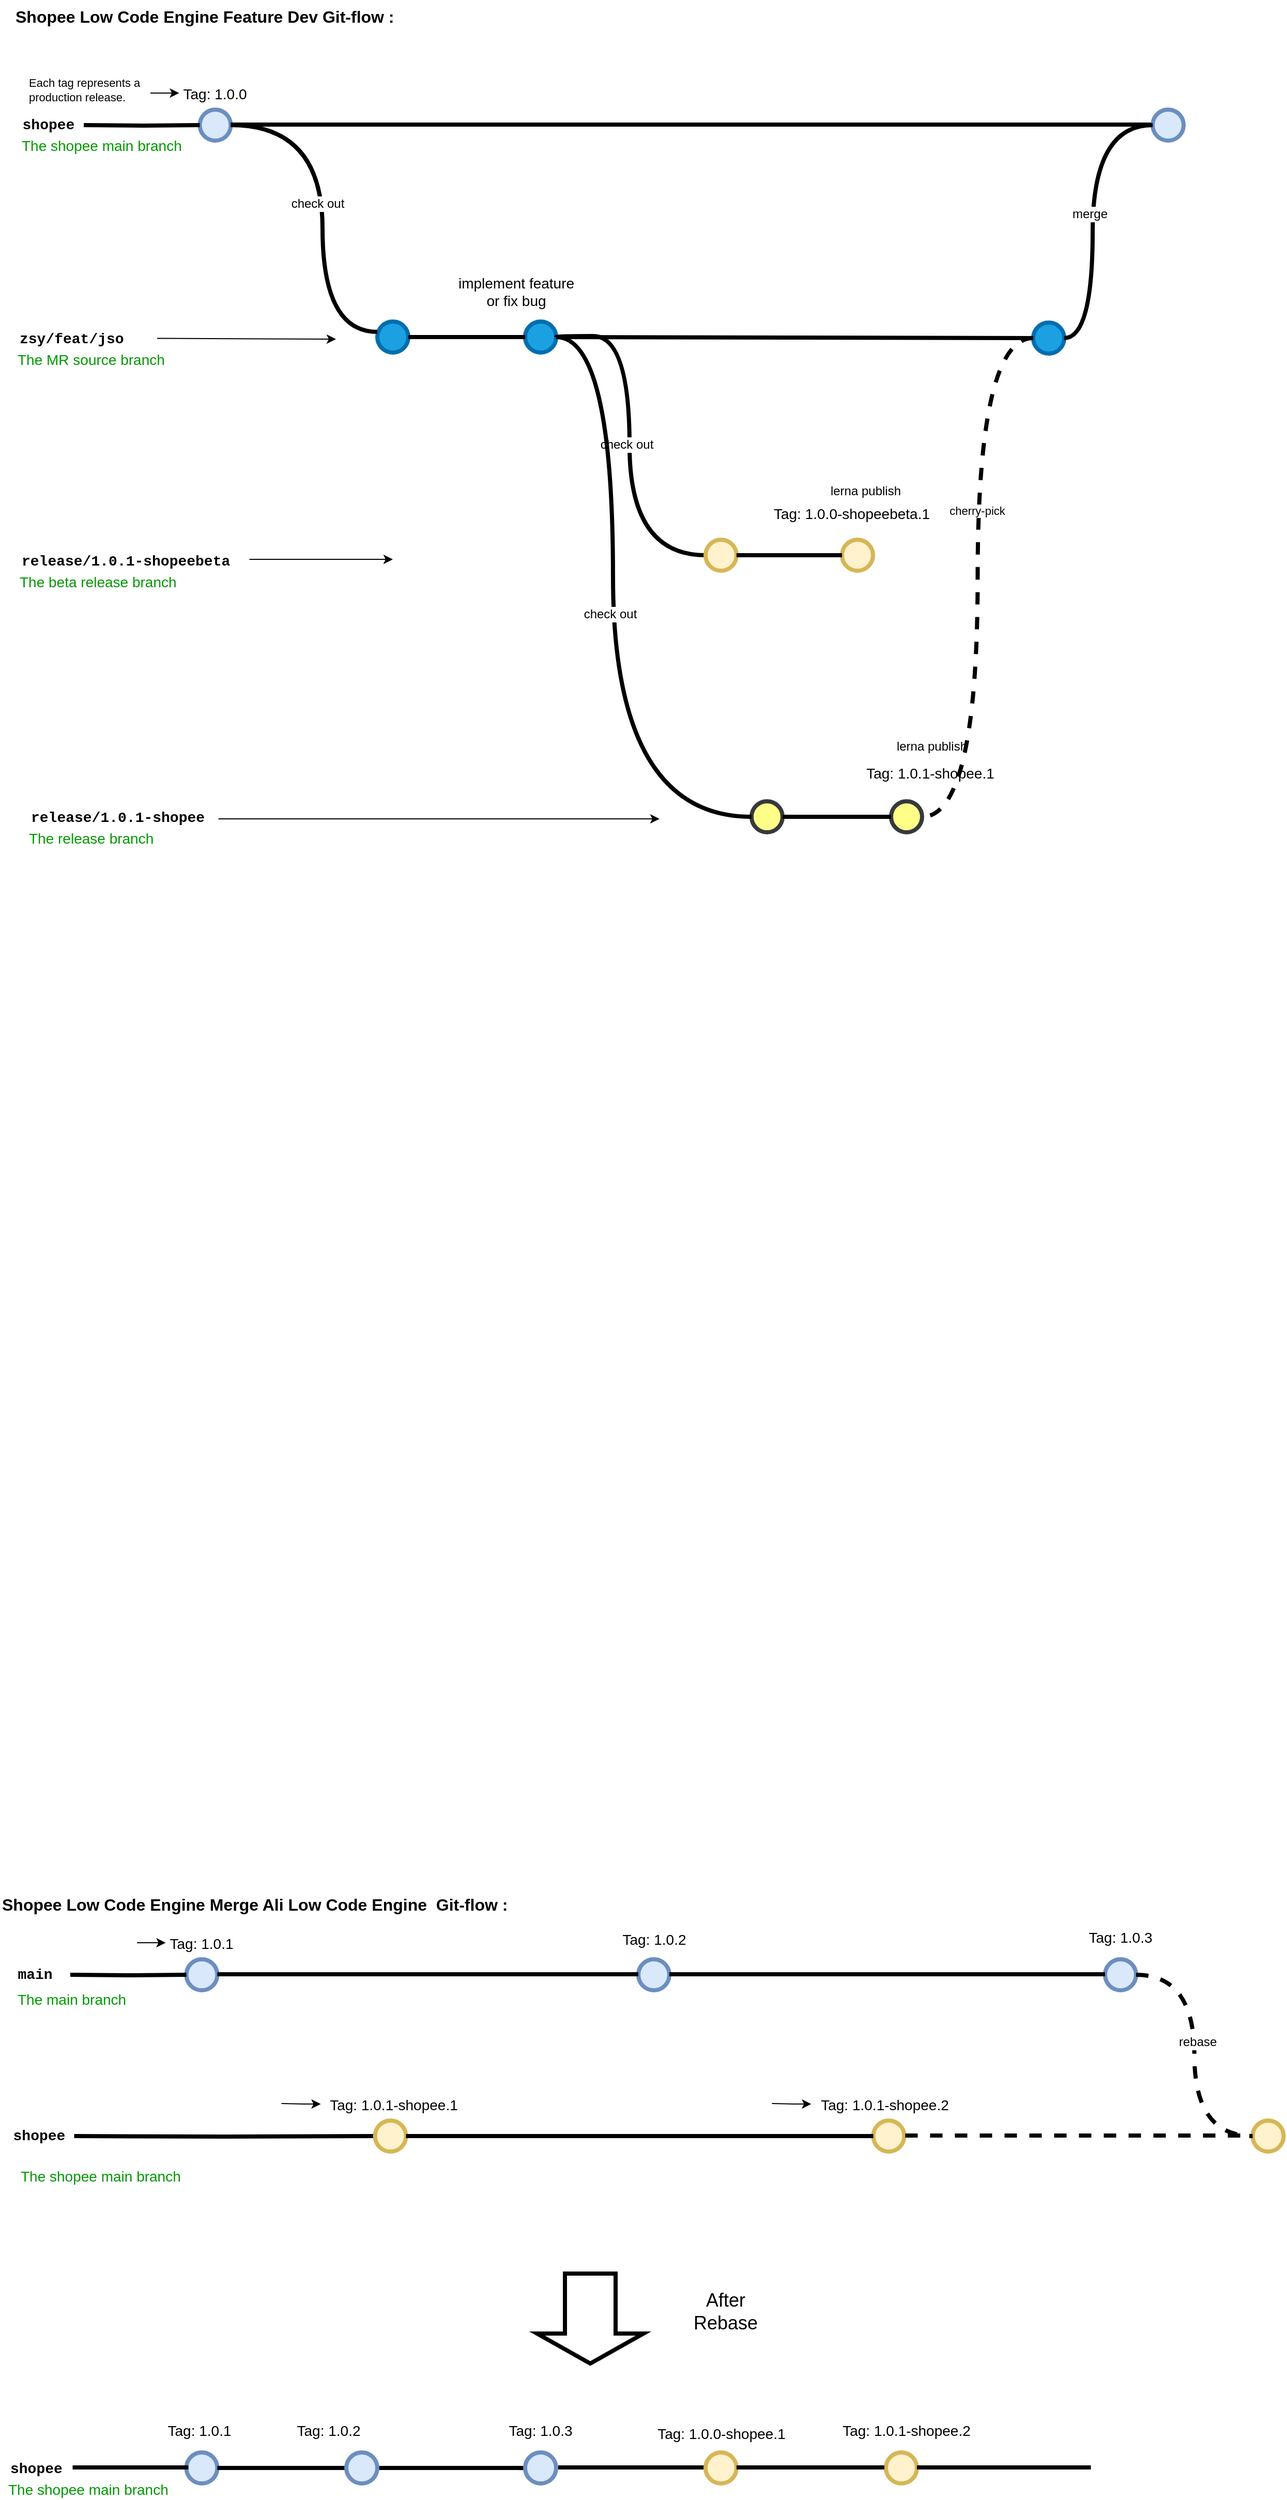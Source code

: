 <mxfile version="22.1.0" type="github">
  <diagram id="yPxyJZ8AM_hMuL3Unpa9" name="complex gitflow">
    <mxGraphModel dx="2060" dy="1142" grid="0" gridSize="10" guides="1" tooltips="1" connect="1" arrows="1" fold="1" page="0" pageScale="1" pageWidth="1100" pageHeight="850" math="0" shadow="0">
      <root>
        <mxCell id="0" />
        <mxCell id="1" parent="0" />
        <mxCell id="Fs9GSCr-eO8BMasJ_3ua-2" value="" style="verticalLabelPosition=bottom;verticalAlign=top;html=1;strokeWidth=4;shape=mxgraph.flowchart.on-page_reference;fillColor=#dae8fc;strokeColor=#6c8ebf;" vertex="1" parent="1">
          <mxGeometry x="262.25" y="196" width="30" height="30" as="geometry" />
        </mxCell>
        <mxCell id="Fs9GSCr-eO8BMasJ_3ua-4" value="" style="edgeStyle=orthogonalEdgeStyle;rounded=0;html=1;jettySize=auto;orthogonalLoop=1;strokeWidth=4;endArrow=none;endFill=0;" edge="1" parent="1" target="Fs9GSCr-eO8BMasJ_3ua-2">
          <mxGeometry x="192.25" y="211" as="geometry">
            <mxPoint x="150" y="211" as="sourcePoint" />
          </mxGeometry>
        </mxCell>
        <mxCell id="Fs9GSCr-eO8BMasJ_3ua-5" value="shopee" style="text;html=1;strokeColor=none;fillColor=none;align=center;verticalAlign=middle;whiteSpace=wrap;overflow=hidden;fontSize=14;fontStyle=1;fontFamily=Courier New;" vertex="1" parent="1">
          <mxGeometry x="88.25" y="190" width="55.75" height="42" as="geometry" />
        </mxCell>
        <mxCell id="Fs9GSCr-eO8BMasJ_3ua-6" value="" style="verticalLabelPosition=bottom;verticalAlign=top;html=1;strokeWidth=4;shape=mxgraph.flowchart.on-page_reference;strokeColor=#006EAF;fillColor=#1ba1e2;fontColor=#ffffff;" vertex="1" parent="1">
          <mxGeometry x="434" y="401" width="30" height="30" as="geometry" />
        </mxCell>
        <mxCell id="Fs9GSCr-eO8BMasJ_3ua-7" value="release/1.0.1-shopeebeta" style="text;html=1;strokeColor=none;fillColor=none;align=left;verticalAlign=middle;whiteSpace=wrap;overflow=hidden;fontSize=14;fontStyle=1;fontFamily=Courier New;" vertex="1" parent="1">
          <mxGeometry x="88.38" y="622" width="240" height="20" as="geometry" />
        </mxCell>
        <mxCell id="Fs9GSCr-eO8BMasJ_3ua-13" value="The beta release branch" style="text;html=1;strokeColor=none;fillColor=none;align=left;verticalAlign=middle;whiteSpace=wrap;overflow=hidden;fontSize=14;fontStyle=0;fontColor=#009900;" vertex="1" parent="1">
          <mxGeometry x="86.38" y="642" width="240" height="20" as="geometry" />
        </mxCell>
        <mxCell id="Fs9GSCr-eO8BMasJ_3ua-14" value="The shopee main branch" style="text;html=1;strokeColor=none;fillColor=none;align=left;verticalAlign=middle;whiteSpace=wrap;overflow=hidden;fontSize=14;fontStyle=0;fontColor=#009900;" vertex="1" parent="1">
          <mxGeometry x="88.25" y="220" width="189.75" height="20" as="geometry" />
        </mxCell>
        <mxCell id="Fs9GSCr-eO8BMasJ_3ua-16" value="" style="endArrow=classic;html=1;strokeWidth=1;fontFamily=Courier New;fontColor=#009900;" edge="1" parent="1" source="Fs9GSCr-eO8BMasJ_3ua-209">
          <mxGeometry width="50" height="50" relative="1" as="geometry">
            <mxPoint x="304" y="418" as="sourcePoint" />
            <mxPoint x="394" y="418" as="targetPoint" />
          </mxGeometry>
        </mxCell>
        <mxCell id="Fs9GSCr-eO8BMasJ_3ua-17" value="Tag: 1.0.0" style="text;html=1;strokeColor=none;fillColor=none;align=center;verticalAlign=middle;whiteSpace=wrap;overflow=hidden;fontSize=14;" vertex="1" parent="1">
          <mxGeometry x="242.25" y="170" width="70" height="20" as="geometry" />
        </mxCell>
        <mxCell id="Fs9GSCr-eO8BMasJ_3ua-18" value="" style="verticalLabelPosition=bottom;verticalAlign=top;html=1;strokeWidth=4;shape=mxgraph.flowchart.on-page_reference;strokeColor=#006EAF;fillColor=#1ba1e2;fontColor=#ffffff;" vertex="1" parent="1">
          <mxGeometry x="577" y="401" width="30" height="30" as="geometry" />
        </mxCell>
        <mxCell id="Fs9GSCr-eO8BMasJ_3ua-21" value="" style="edgeStyle=orthogonalEdgeStyle;rounded=0;orthogonalLoop=1;jettySize=auto;html=1;fontSize=12;fontColor=#000000;entryX=0;entryY=0.5;entryDx=0;entryDy=0;" edge="1" parent="1" source="Fs9GSCr-eO8BMasJ_3ua-22" target="Fs9GSCr-eO8BMasJ_3ua-17">
          <mxGeometry relative="1" as="geometry">
            <mxPoint x="222.25" y="180" as="targetPoint" />
            <Array as="points">
              <mxPoint x="222.25" y="180" />
              <mxPoint x="222.25" y="180" />
            </Array>
          </mxGeometry>
        </mxCell>
        <mxCell id="Fs9GSCr-eO8BMasJ_3ua-22" value="&lt;span style=&quot;text-align: center; font-size: 11px;&quot;&gt;Each tag represents a production release.&lt;/span&gt;" style="text;html=1;strokeColor=none;fillColor=none;align=left;verticalAlign=middle;whiteSpace=wrap;overflow=hidden;fontSize=11;fontStyle=0;fontColor=#000000;" vertex="1" parent="1">
          <mxGeometry x="94.5" y="158" width="120" height="38" as="geometry" />
        </mxCell>
        <UserObject label="Shopee Low Code Engine Feature Dev Git-flow :" id="Fs9GSCr-eO8BMasJ_3ua-23">
          <mxCell style="text;whiteSpace=wrap;html=1;fontStyle=1;fontSize=16;" vertex="1" parent="1">
            <mxGeometry x="82.25" y="90" width="427.75" height="25" as="geometry" />
          </mxCell>
        </UserObject>
        <mxCell id="Fs9GSCr-eO8BMasJ_3ua-24" style="edgeStyle=orthogonalEdgeStyle;curved=1;rounded=0;orthogonalLoop=1;jettySize=auto;html=1;endArrow=none;endFill=0;strokeWidth=4;fontFamily=Courier New;fontColor=#009900;" edge="1" parent="1" source="Fs9GSCr-eO8BMasJ_3ua-2" target="Fs9GSCr-eO8BMasJ_3ua-6">
          <mxGeometry relative="1" as="geometry">
            <mxPoint x="266.75" y="256" as="sourcePoint" />
            <mxPoint x="416.75" y="376" as="targetPoint" />
            <Array as="points">
              <mxPoint x="381" y="211" />
              <mxPoint x="381" y="411" />
            </Array>
          </mxGeometry>
        </mxCell>
        <mxCell id="Fs9GSCr-eO8BMasJ_3ua-64" value="check out" style="edgeLabel;html=1;align=center;verticalAlign=middle;resizable=0;points=[];fontSize=12;" vertex="1" connectable="0" parent="Fs9GSCr-eO8BMasJ_3ua-24">
          <mxGeometry x="-0.041" y="-5" relative="1" as="geometry">
            <mxPoint as="offset" />
          </mxGeometry>
        </mxCell>
        <mxCell id="Fs9GSCr-eO8BMasJ_3ua-31" value="" style="edgeStyle=orthogonalEdgeStyle;curved=1;rounded=0;orthogonalLoop=1;jettySize=auto;html=1;endArrow=none;endFill=0;strokeWidth=4;fontFamily=Courier New;fontColor=#009900;entryX=0;entryY=0.5;entryDx=0;entryDy=0;entryPerimeter=0;" edge="1" parent="1" target="Fs9GSCr-eO8BMasJ_3ua-18" source="Fs9GSCr-eO8BMasJ_3ua-6">
          <mxGeometry relative="1" as="geometry">
            <mxPoint x="581.25" y="415.5" as="sourcePoint" />
            <mxPoint x="641.25" y="415.5" as="targetPoint" />
          </mxGeometry>
        </mxCell>
        <mxCell id="Fs9GSCr-eO8BMasJ_3ua-34" value="release/1.0.1-shopee" style="text;html=1;strokeColor=none;fillColor=none;align=left;verticalAlign=middle;whiteSpace=wrap;overflow=hidden;fontSize=14;fontStyle=1;fontFamily=Courier New;" vertex="1" parent="1">
          <mxGeometry x="96.5" y="870" width="240" height="20" as="geometry" />
        </mxCell>
        <mxCell id="Fs9GSCr-eO8BMasJ_3ua-35" value="The release branch" style="text;html=1;strokeColor=none;fillColor=none;align=left;verticalAlign=middle;whiteSpace=wrap;overflow=hidden;fontSize=14;fontStyle=0;fontColor=#009900;" vertex="1" parent="1">
          <mxGeometry x="94.5" y="890" width="240" height="20" as="geometry" />
        </mxCell>
        <mxCell id="Fs9GSCr-eO8BMasJ_3ua-36" value="" style="endArrow=classic;html=1;strokeWidth=1;fontFamily=Courier New;fontColor=#009900;" edge="1" parent="1">
          <mxGeometry width="50" height="50" relative="1" as="geometry">
            <mxPoint x="280.25" y="882" as="sourcePoint" />
            <mxPoint x="707" y="882" as="targetPoint" />
          </mxGeometry>
        </mxCell>
        <mxCell id="Fs9GSCr-eO8BMasJ_3ua-37" value="" style="verticalLabelPosition=bottom;verticalAlign=top;html=1;strokeWidth=4;shape=mxgraph.flowchart.on-page_reference;strokeColor=#36393d;fillColor=#ffff88;" vertex="1" parent="1">
          <mxGeometry x="796" y="865" width="30" height="30" as="geometry" />
        </mxCell>
        <mxCell id="Fs9GSCr-eO8BMasJ_3ua-40" value="" style="verticalLabelPosition=bottom;verticalAlign=top;html=1;strokeWidth=4;shape=mxgraph.flowchart.on-page_reference;strokeColor=#006EAF;fillColor=#1ba1e2;fontColor=#ffffff;" vertex="1" parent="1">
          <mxGeometry x="1068.5" y="402" width="30" height="30" as="geometry" />
        </mxCell>
        <mxCell id="Fs9GSCr-eO8BMasJ_3ua-41" value="" style="edgeStyle=orthogonalEdgeStyle;curved=1;rounded=0;orthogonalLoop=1;jettySize=auto;html=1;endArrow=none;endFill=0;strokeWidth=4;fontFamily=Courier New;fontColor=#009900;exitX=1;exitY=0.5;exitDx=0;exitDy=0;exitPerimeter=0;" edge="1" parent="1" source="Fs9GSCr-eO8BMasJ_3ua-18" target="Fs9GSCr-eO8BMasJ_3ua-40">
          <mxGeometry relative="1" as="geometry">
            <mxPoint x="688" y="415.5" as="sourcePoint" />
            <mxPoint x="764.75" y="416" as="targetPoint" />
          </mxGeometry>
        </mxCell>
        <mxCell id="Fs9GSCr-eO8BMasJ_3ua-43" value="" style="verticalLabelPosition=bottom;verticalAlign=top;html=1;strokeWidth=4;shape=mxgraph.flowchart.on-page_reference;strokeColor=#36393d;fillColor=#ffff88;" vertex="1" parent="1">
          <mxGeometry x="931" y="865" width="30" height="30" as="geometry" />
        </mxCell>
        <mxCell id="Fs9GSCr-eO8BMasJ_3ua-44" value="" style="edgeStyle=orthogonalEdgeStyle;curved=1;rounded=0;orthogonalLoop=1;jettySize=auto;html=1;endArrow=none;endFill=0;strokeWidth=4;fontFamily=Courier New;fontColor=#009900;" edge="1" parent="1" source="Fs9GSCr-eO8BMasJ_3ua-37" target="Fs9GSCr-eO8BMasJ_3ua-43">
          <mxGeometry relative="1" as="geometry">
            <mxPoint x="1240.25" y="879.5" as="sourcePoint" />
            <mxPoint x="1129" y="880" as="targetPoint" />
          </mxGeometry>
        </mxCell>
        <mxCell id="Fs9GSCr-eO8BMasJ_3ua-50" value="lerna publish" style="text;strokeColor=none;align=center;fillColor=none;html=1;verticalAlign=middle;whiteSpace=wrap;rounded=0;" vertex="1" parent="1">
          <mxGeometry x="866.5" y="550" width="79" height="30" as="geometry" />
        </mxCell>
        <mxCell id="Fs9GSCr-eO8BMasJ_3ua-51" value="Tag: 1.0.0-shopeebeta.1" style="text;html=1;strokeColor=none;fillColor=none;align=center;verticalAlign=middle;whiteSpace=wrap;overflow=hidden;fontSize=14;" vertex="1" parent="1">
          <mxGeometry x="793.5" y="576" width="197.5" height="20" as="geometry" />
        </mxCell>
        <mxCell id="Fs9GSCr-eO8BMasJ_3ua-54" value="implement feature&lt;br&gt;or fix bug" style="text;html=1;strokeColor=none;fillColor=none;align=center;verticalAlign=middle;whiteSpace=wrap;overflow=hidden;fontSize=14;" vertex="1" parent="1">
          <mxGeometry x="509.5" y="350" width="117" height="43" as="geometry" />
        </mxCell>
        <mxCell id="Fs9GSCr-eO8BMasJ_3ua-60" value="" style="edgeStyle=orthogonalEdgeStyle;rounded=0;html=1;jettySize=auto;orthogonalLoop=1;strokeWidth=4;endArrow=none;endFill=0;" edge="1" parent="1" target="Fs9GSCr-eO8BMasJ_3ua-57">
          <mxGeometry x="192.25" y="211" as="geometry">
            <mxPoint x="292.25" y="210.5" as="sourcePoint" />
            <mxPoint x="404" y="211" as="targetPoint" />
          </mxGeometry>
        </mxCell>
        <mxCell id="Fs9GSCr-eO8BMasJ_3ua-62" style="edgeStyle=orthogonalEdgeStyle;curved=1;rounded=0;orthogonalLoop=1;jettySize=auto;html=1;endArrow=none;endFill=0;strokeWidth=4;fontFamily=Courier New;fontColor=#009900;exitX=0;exitY=0.5;exitDx=0;exitDy=0;exitPerimeter=0;entryX=1;entryY=0.5;entryDx=0;entryDy=0;entryPerimeter=0;" edge="1" parent="1" source="Fs9GSCr-eO8BMasJ_3ua-208" target="Fs9GSCr-eO8BMasJ_3ua-18">
          <mxGeometry relative="1" as="geometry">
            <mxPoint x="703" y="211" as="sourcePoint" />
            <mxPoint x="593" y="415" as="targetPoint" />
            <Array as="points">
              <mxPoint x="678" y="627" />
              <mxPoint x="678" y="415" />
            </Array>
          </mxGeometry>
        </mxCell>
        <mxCell id="Fs9GSCr-eO8BMasJ_3ua-63" value="check out" style="edgeLabel;html=1;align=center;verticalAlign=middle;resizable=0;points=[];fontSize=12;" vertex="1" connectable="0" parent="Fs9GSCr-eO8BMasJ_3ua-62">
          <mxGeometry x="0.011" y="3" relative="1" as="geometry">
            <mxPoint as="offset" />
          </mxGeometry>
        </mxCell>
        <mxCell id="Fs9GSCr-eO8BMasJ_3ua-71" value="lerna publish" style="text;strokeColor=none;align=center;fillColor=none;html=1;verticalAlign=middle;whiteSpace=wrap;rounded=0;" vertex="1" parent="1">
          <mxGeometry x="931" y="797" width="79" height="30" as="geometry" />
        </mxCell>
        <mxCell id="Fs9GSCr-eO8BMasJ_3ua-80" value="shopee" style="text;html=1;strokeColor=none;fillColor=none;align=left;verticalAlign=middle;whiteSpace=wrap;overflow=hidden;fontSize=14;fontStyle=1;fontFamily=Courier New;" vertex="1" parent="1">
          <mxGeometry x="77.25" y="2467" width="108" height="20" as="geometry" />
        </mxCell>
        <mxCell id="Fs9GSCr-eO8BMasJ_3ua-81" value="The shopee main branch" style="text;html=1;strokeColor=none;fillColor=none;align=left;verticalAlign=middle;whiteSpace=wrap;overflow=hidden;fontSize=14;fontStyle=0;fontColor=#009900;" vertex="1" parent="1">
          <mxGeometry x="75.25" y="2487" width="240" height="20" as="geometry" />
        </mxCell>
        <UserObject label="Shopee Low Code Engine Merge Ali Low Code Engine&amp;nbsp; Git-flow :" link="https://nvie.com/posts/a-successful-git-branching-model/" id="Fs9GSCr-eO8BMasJ_3ua-88">
          <mxCell style="text;whiteSpace=wrap;html=1;fontStyle=1;fontSize=16;" vertex="1" parent="1">
            <mxGeometry x="69" y="1916" width="561" height="20" as="geometry" />
          </mxCell>
        </UserObject>
        <mxCell id="Fs9GSCr-eO8BMasJ_3ua-91" value="" style="edgeStyle=orthogonalEdgeStyle;curved=1;rounded=0;orthogonalLoop=1;jettySize=auto;html=1;endArrow=none;endFill=0;strokeWidth=4;fontFamily=Courier New;fontColor=#009900;" edge="1" parent="1" source="Fs9GSCr-eO8BMasJ_3ua-190" target="Fs9GSCr-eO8BMasJ_3ua-191">
          <mxGeometry relative="1" as="geometry">
            <mxPoint x="404" y="2477" as="sourcePoint" />
            <mxPoint x="540" y="2477" as="targetPoint" />
          </mxGeometry>
        </mxCell>
        <mxCell id="Fs9GSCr-eO8BMasJ_3ua-103" value="Tag: 1.0.0-shopee.1" style="text;html=1;strokeColor=none;fillColor=none;align=center;verticalAlign=middle;whiteSpace=wrap;overflow=hidden;fontSize=14;" vertex="1" parent="1">
          <mxGeometry x="667.75" y="2433" width="197.5" height="20" as="geometry" />
        </mxCell>
        <mxCell id="Fs9GSCr-eO8BMasJ_3ua-142" value="" style="verticalLabelPosition=bottom;verticalAlign=top;html=1;strokeWidth=4;shape=mxgraph.flowchart.on-page_reference;fillColor=#dae8fc;strokeColor=#6c8ebf;" vertex="1" parent="1">
          <mxGeometry x="249.25" y="1985" width="30" height="30" as="geometry" />
        </mxCell>
        <mxCell id="Fs9GSCr-eO8BMasJ_3ua-143" value="" style="verticalLabelPosition=bottom;verticalAlign=top;html=1;strokeWidth=4;shape=mxgraph.flowchart.on-page_reference;strokeColor=#6c8ebf;fillColor=#dae8fc;" vertex="1" parent="1">
          <mxGeometry x="1138" y="1985" width="30" height="30" as="geometry" />
        </mxCell>
        <mxCell id="Fs9GSCr-eO8BMasJ_3ua-144" value="" style="edgeStyle=orthogonalEdgeStyle;rounded=0;html=1;jettySize=auto;orthogonalLoop=1;strokeWidth=4;endArrow=none;endFill=0;" edge="1" parent="1" target="Fs9GSCr-eO8BMasJ_3ua-142">
          <mxGeometry x="192.25" y="211" as="geometry">
            <mxPoint x="137" y="2000" as="sourcePoint" />
          </mxGeometry>
        </mxCell>
        <mxCell id="Fs9GSCr-eO8BMasJ_3ua-145" value="main" style="text;html=1;strokeColor=none;fillColor=none;align=center;verticalAlign=middle;whiteSpace=wrap;overflow=hidden;fontSize=14;fontStyle=1;fontFamily=Courier New;" vertex="1" parent="1">
          <mxGeometry x="75.25" y="1979" width="55.75" height="42" as="geometry" />
        </mxCell>
        <mxCell id="Fs9GSCr-eO8BMasJ_3ua-146" value="" style="edgeStyle=orthogonalEdgeStyle;rounded=0;orthogonalLoop=1;jettySize=auto;html=1;fontSize=12;fontColor=#000000;entryX=0;entryY=0.5;entryDx=0;entryDy=0;" edge="1" parent="1">
          <mxGeometry relative="1" as="geometry">
            <mxPoint x="229.25" y="1969" as="targetPoint" />
            <Array as="points">
              <mxPoint x="209.25" y="1969" />
              <mxPoint x="209.25" y="1969" />
            </Array>
            <mxPoint x="201.5" y="1969" as="sourcePoint" />
          </mxGeometry>
        </mxCell>
        <mxCell id="Fs9GSCr-eO8BMasJ_3ua-147" value="" style="verticalLabelPosition=bottom;verticalAlign=top;html=1;strokeWidth=4;shape=mxgraph.flowchart.on-page_reference;strokeColor=#6c8ebf;fillColor=#dae8fc;" vertex="1" parent="1">
          <mxGeometry x="686.5" y="1985" width="30" height="30" as="geometry" />
        </mxCell>
        <mxCell id="Fs9GSCr-eO8BMasJ_3ua-148" value="" style="edgeStyle=orthogonalEdgeStyle;rounded=0;html=1;jettySize=auto;orthogonalLoop=1;strokeWidth=4;endArrow=none;endFill=0;" edge="1" parent="1" target="Fs9GSCr-eO8BMasJ_3ua-147">
          <mxGeometry x="192.25" y="211" as="geometry">
            <mxPoint x="279.25" y="1999.5" as="sourcePoint" />
            <mxPoint x="391" y="2000" as="targetPoint" />
          </mxGeometry>
        </mxCell>
        <mxCell id="Fs9GSCr-eO8BMasJ_3ua-149" value="" style="edgeStyle=orthogonalEdgeStyle;rounded=0;html=1;jettySize=auto;orthogonalLoop=1;strokeWidth=4;endArrow=none;endFill=0;" edge="1" parent="1" target="Fs9GSCr-eO8BMasJ_3ua-143">
          <mxGeometry x="192.25" y="211" as="geometry">
            <mxPoint x="716.5" y="1999.5" as="sourcePoint" />
            <mxPoint x="1124.25" y="2000" as="targetPoint" />
          </mxGeometry>
        </mxCell>
        <mxCell id="Fs9GSCr-eO8BMasJ_3ua-150" value="Tag: 1.0.1" style="text;html=1;strokeColor=none;fillColor=none;align=center;verticalAlign=middle;whiteSpace=wrap;overflow=hidden;fontSize=14;" vertex="1" parent="1">
          <mxGeometry x="229.25" y="1959" width="70" height="20" as="geometry" />
        </mxCell>
        <mxCell id="Fs9GSCr-eO8BMasJ_3ua-152" value="Tag: 1.0.2" style="text;html=1;strokeColor=none;fillColor=none;align=center;verticalAlign=middle;whiteSpace=wrap;overflow=hidden;fontSize=14;" vertex="1" parent="1">
          <mxGeometry x="666.5" y="1955" width="70" height="20" as="geometry" />
        </mxCell>
        <mxCell id="Fs9GSCr-eO8BMasJ_3ua-154" value="Tag: 1.0.3" style="text;html=1;strokeColor=none;fillColor=none;align=center;verticalAlign=middle;whiteSpace=wrap;overflow=hidden;fontSize=14;" vertex="1" parent="1">
          <mxGeometry x="1118" y="1953" width="70" height="20" as="geometry" />
        </mxCell>
        <mxCell id="Fs9GSCr-eO8BMasJ_3ua-156" value="" style="verticalLabelPosition=bottom;verticalAlign=top;html=1;strokeWidth=4;shape=mxgraph.flowchart.on-page_reference;strokeColor=#d6b656;fillColor=#fff2cc;" vertex="1" parent="1">
          <mxGeometry x="913.75" y="2141" width="30" height="30" as="geometry" />
        </mxCell>
        <mxCell id="Fs9GSCr-eO8BMasJ_3ua-157" value="" style="edgeStyle=orthogonalEdgeStyle;rounded=0;html=1;jettySize=auto;orthogonalLoop=1;strokeWidth=4;endArrow=none;endFill=0;entryX=0;entryY=0.5;entryDx=0;entryDy=0;entryPerimeter=0;" edge="1" parent="1" target="Fs9GSCr-eO8BMasJ_3ua-162">
          <mxGeometry x="192.25" y="211" as="geometry">
            <mxPoint x="140.75" y="2156" as="sourcePoint" />
            <mxPoint x="253" y="2156" as="targetPoint" />
          </mxGeometry>
        </mxCell>
        <mxCell id="Fs9GSCr-eO8BMasJ_3ua-158" value="shopee" style="text;html=1;strokeColor=none;fillColor=none;align=center;verticalAlign=middle;whiteSpace=wrap;overflow=hidden;fontSize=14;fontStyle=1;fontFamily=Courier New;" vertex="1" parent="1">
          <mxGeometry x="79" y="2135" width="55.75" height="42" as="geometry" />
        </mxCell>
        <mxCell id="Fs9GSCr-eO8BMasJ_3ua-159" value="The main branch&lt;br&gt;" style="text;html=1;strokeColor=none;fillColor=none;align=left;verticalAlign=middle;whiteSpace=wrap;overflow=hidden;fontSize=14;fontStyle=0;fontColor=#009900;" vertex="1" parent="1">
          <mxGeometry x="84.13" y="2013" width="146.75" height="20" as="geometry" />
        </mxCell>
        <mxCell id="Fs9GSCr-eO8BMasJ_3ua-160" value="Tag: 1.0.1-shopee.1" style="text;html=1;strokeColor=none;fillColor=none;align=center;verticalAlign=middle;whiteSpace=wrap;overflow=hidden;fontSize=14;" vertex="1" parent="1">
          <mxGeometry x="379.25" y="2115" width="142" height="20" as="geometry" />
        </mxCell>
        <mxCell id="Fs9GSCr-eO8BMasJ_3ua-162" value="" style="verticalLabelPosition=bottom;verticalAlign=top;html=1;strokeWidth=4;shape=mxgraph.flowchart.on-page_reference;strokeColor=#d6b656;fillColor=#fff2cc;" vertex="1" parent="1">
          <mxGeometry x="431.75" y="2141" width="30" height="30" as="geometry" />
        </mxCell>
        <mxCell id="Fs9GSCr-eO8BMasJ_3ua-164" value="" style="edgeStyle=orthogonalEdgeStyle;rounded=0;html=1;jettySize=auto;orthogonalLoop=1;strokeWidth=4;endArrow=none;endFill=0;exitX=1;exitY=0.5;exitDx=0;exitDy=0;exitPerimeter=0;" edge="1" parent="1" target="Fs9GSCr-eO8BMasJ_3ua-156" source="Fs9GSCr-eO8BMasJ_3ua-162">
          <mxGeometry x="192.25" y="211" as="geometry">
            <mxPoint x="720.25" y="2155.5" as="sourcePoint" />
            <mxPoint x="1128" y="2156" as="targetPoint" />
          </mxGeometry>
        </mxCell>
        <mxCell id="Fs9GSCr-eO8BMasJ_3ua-165" value="The shopee main branch" style="text;html=1;strokeColor=none;fillColor=none;align=left;verticalAlign=middle;whiteSpace=wrap;overflow=hidden;fontSize=14;fontStyle=0;fontColor=#009900;" vertex="1" parent="1">
          <mxGeometry x="87" y="2184" width="215.75" height="20" as="geometry" />
        </mxCell>
        <mxCell id="Fs9GSCr-eO8BMasJ_3ua-167" value="" style="edgeStyle=orthogonalEdgeStyle;rounded=0;orthogonalLoop=1;jettySize=auto;html=1;fontSize=12;fontColor=#000000;" edge="1" parent="1" target="Fs9GSCr-eO8BMasJ_3ua-160">
          <mxGeometry relative="1" as="geometry">
            <mxPoint x="369" y="2124.5" as="targetPoint" />
            <Array as="points" />
            <mxPoint x="341.25" y="2124.5" as="sourcePoint" />
          </mxGeometry>
        </mxCell>
        <mxCell id="Fs9GSCr-eO8BMasJ_3ua-169" value="Tag: 1.0.1-shopee.2" style="text;html=1;strokeColor=none;fillColor=none;align=center;verticalAlign=middle;whiteSpace=wrap;overflow=hidden;fontSize=14;" vertex="1" parent="1">
          <mxGeometry x="853.75" y="2115" width="142" height="20" as="geometry" />
        </mxCell>
        <mxCell id="Fs9GSCr-eO8BMasJ_3ua-170" value="" style="edgeStyle=orthogonalEdgeStyle;rounded=0;orthogonalLoop=1;jettySize=auto;html=1;fontSize=12;fontColor=#000000;" edge="1" parent="1" target="Fs9GSCr-eO8BMasJ_3ua-169">
          <mxGeometry relative="1" as="geometry">
            <mxPoint x="843.5" y="2124.5" as="targetPoint" />
            <Array as="points" />
            <mxPoint x="815.75" y="2124.5" as="sourcePoint" />
          </mxGeometry>
        </mxCell>
        <mxCell id="Fs9GSCr-eO8BMasJ_3ua-172" value="" style="edgeStyle=orthogonalEdgeStyle;rounded=0;html=1;jettySize=auto;orthogonalLoop=1;strokeWidth=4;endArrow=none;endFill=0;exitX=1;exitY=0.5;exitDx=0;exitDy=0;exitPerimeter=0;dashed=1;" edge="1" parent="1" target="Fs9GSCr-eO8BMasJ_3ua-173">
          <mxGeometry x="192.25" y="211" as="geometry">
            <mxPoint x="944.75" y="2155.5" as="sourcePoint" />
            <mxPoint x="1396.75" y="2155.5" as="targetPoint" />
          </mxGeometry>
        </mxCell>
        <mxCell id="Fs9GSCr-eO8BMasJ_3ua-173" value="" style="verticalLabelPosition=bottom;verticalAlign=top;html=1;strokeWidth=4;shape=mxgraph.flowchart.on-page_reference;strokeColor=#d6b656;fillColor=#fff2cc;" vertex="1" parent="1">
          <mxGeometry x="1280.75" y="2141" width="30" height="30" as="geometry" />
        </mxCell>
        <mxCell id="Fs9GSCr-eO8BMasJ_3ua-179" value="" style="edgeStyle=orthogonalEdgeStyle;curved=1;rounded=0;orthogonalLoop=1;jettySize=auto;html=1;endArrow=none;endFill=0;strokeWidth=4;fontFamily=Courier New;fontColor=#009900;exitX=1;exitY=0.5;exitDx=0;exitDy=0;exitPerimeter=0;entryX=0;entryY=0.5;entryDx=0;entryDy=0;entryPerimeter=0;dashed=1;" edge="1" parent="1" source="Fs9GSCr-eO8BMasJ_3ua-143" target="Fs9GSCr-eO8BMasJ_3ua-173">
          <mxGeometry relative="1" as="geometry">
            <mxPoint x="1154" y="2046" as="sourcePoint" />
            <mxPoint x="1295" y="2046" as="targetPoint" />
          </mxGeometry>
        </mxCell>
        <mxCell id="Fs9GSCr-eO8BMasJ_3ua-180" value="rebase&amp;nbsp;" style="edgeLabel;html=1;align=center;verticalAlign=middle;resizable=0;points=[];fontSize=12;" vertex="1" connectable="0" parent="Fs9GSCr-eO8BMasJ_3ua-179">
          <mxGeometry x="-0.095" y="4" relative="1" as="geometry">
            <mxPoint as="offset" />
          </mxGeometry>
        </mxCell>
        <mxCell id="Fs9GSCr-eO8BMasJ_3ua-181" value="" style="shape=flexArrow;endArrow=classic;html=1;rounded=0;endWidth=50;endSize=8.33;width=46;strokeWidth=4;" edge="1" parent="1">
          <mxGeometry width="50" height="50" relative="1" as="geometry">
            <mxPoint x="640" y="2287" as="sourcePoint" />
            <mxPoint x="640" y="2378" as="targetPoint" />
          </mxGeometry>
        </mxCell>
        <mxCell id="Fs9GSCr-eO8BMasJ_3ua-182" value="After Rebase" style="text;html=1;strokeColor=none;fillColor=none;align=center;verticalAlign=middle;whiteSpace=wrap;rounded=0;fontSize=18;" vertex="1" parent="1">
          <mxGeometry x="741" y="2311" width="60" height="30" as="geometry" />
        </mxCell>
        <mxCell id="Fs9GSCr-eO8BMasJ_3ua-184" value="" style="verticalLabelPosition=bottom;verticalAlign=top;html=1;strokeWidth=4;shape=mxgraph.flowchart.on-page_reference;fillColor=#dae8fc;strokeColor=#6c8ebf;" vertex="1" parent="1">
          <mxGeometry x="249.25" y="2462" width="30" height="30" as="geometry" />
        </mxCell>
        <mxCell id="Fs9GSCr-eO8BMasJ_3ua-185" value="" style="edgeStyle=orthogonalEdgeStyle;rounded=0;html=1;jettySize=auto;orthogonalLoop=1;strokeWidth=4;endArrow=none;endFill=0;" edge="1" parent="1">
          <mxGeometry x="192.25" y="211" as="geometry">
            <mxPoint x="139.25" y="2476.5" as="sourcePoint" />
            <mxPoint x="251.25" y="2476.5" as="targetPoint" />
          </mxGeometry>
        </mxCell>
        <mxCell id="Fs9GSCr-eO8BMasJ_3ua-187" value="" style="edgeStyle=orthogonalEdgeStyle;rounded=0;html=1;jettySize=auto;orthogonalLoop=1;strokeWidth=4;endArrow=none;endFill=0;exitX=1;exitY=0.5;exitDx=0;exitDy=0;exitPerimeter=0;" edge="1" parent="1" source="Fs9GSCr-eO8BMasJ_3ua-184" target="Fs9GSCr-eO8BMasJ_3ua-190">
          <mxGeometry x="192.25" y="211" as="geometry">
            <mxPoint x="149.25" y="2486.5" as="sourcePoint" />
            <mxPoint x="379" y="2477" as="targetPoint" />
          </mxGeometry>
        </mxCell>
        <mxCell id="Fs9GSCr-eO8BMasJ_3ua-188" value="Tag: 1.0.1" style="text;html=1;strokeColor=none;fillColor=none;align=center;verticalAlign=middle;whiteSpace=wrap;overflow=hidden;fontSize=14;" vertex="1" parent="1">
          <mxGeometry x="227" y="2430" width="70" height="20" as="geometry" />
        </mxCell>
        <mxCell id="Fs9GSCr-eO8BMasJ_3ua-189" value="Tag: 1.0.2" style="text;html=1;strokeColor=none;fillColor=none;align=center;verticalAlign=middle;whiteSpace=wrap;overflow=hidden;fontSize=14;" vertex="1" parent="1">
          <mxGeometry x="352" y="2430" width="70" height="20" as="geometry" />
        </mxCell>
        <mxCell id="Fs9GSCr-eO8BMasJ_3ua-193" value="" style="edgeStyle=orthogonalEdgeStyle;curved=1;rounded=0;orthogonalLoop=1;jettySize=auto;html=1;endArrow=none;endFill=0;strokeWidth=4;fontFamily=Courier New;fontColor=#009900;entryX=0;entryY=0.5;entryDx=0;entryDy=0;entryPerimeter=0;" edge="1" parent="1" target="Fs9GSCr-eO8BMasJ_3ua-190">
          <mxGeometry relative="1" as="geometry">
            <mxPoint x="404" y="2477" as="sourcePoint" />
            <mxPoint x="540" y="2477" as="targetPoint" />
          </mxGeometry>
        </mxCell>
        <mxCell id="Fs9GSCr-eO8BMasJ_3ua-190" value="" style="verticalLabelPosition=bottom;verticalAlign=top;html=1;strokeWidth=4;shape=mxgraph.flowchart.on-page_reference;strokeColor=#6c8ebf;fillColor=#dae8fc;" vertex="1" parent="1">
          <mxGeometry x="404" y="2462" width="30" height="30" as="geometry" />
        </mxCell>
        <mxCell id="Fs9GSCr-eO8BMasJ_3ua-194" value="" style="edgeStyle=orthogonalEdgeStyle;curved=1;rounded=0;orthogonalLoop=1;jettySize=auto;html=1;endArrow=none;endFill=0;strokeWidth=4;fontFamily=Courier New;fontColor=#009900;exitX=1;exitY=0.5;exitDx=0;exitDy=0;exitPerimeter=0;" edge="1" parent="1" target="Fs9GSCr-eO8BMasJ_3ua-191">
          <mxGeometry relative="1" as="geometry">
            <mxPoint x="570" y="2477" as="sourcePoint" />
            <mxPoint x="711" y="2477" as="targetPoint" />
          </mxGeometry>
        </mxCell>
        <mxCell id="Fs9GSCr-eO8BMasJ_3ua-191" value="" style="verticalLabelPosition=bottom;verticalAlign=top;html=1;strokeWidth=4;shape=mxgraph.flowchart.on-page_reference;strokeColor=#6c8ebf;fillColor=#dae8fc;" vertex="1" parent="1">
          <mxGeometry x="577" y="2462" width="30" height="30" as="geometry" />
        </mxCell>
        <mxCell id="Fs9GSCr-eO8BMasJ_3ua-195" value="" style="edgeStyle=orthogonalEdgeStyle;curved=1;rounded=0;orthogonalLoop=1;jettySize=auto;html=1;endArrow=none;endFill=0;strokeWidth=4;fontFamily=Courier New;fontColor=#009900;" edge="1" parent="1">
          <mxGeometry relative="1" as="geometry">
            <mxPoint x="609" y="2476.5" as="sourcePoint" />
            <mxPoint x="752" y="2476.5" as="targetPoint" />
          </mxGeometry>
        </mxCell>
        <mxCell id="Fs9GSCr-eO8BMasJ_3ua-196" value="" style="verticalLabelPosition=bottom;verticalAlign=top;html=1;strokeWidth=4;shape=mxgraph.flowchart.on-page_reference;strokeColor=#d6b656;fillColor=#fff2cc;" vertex="1" parent="1">
          <mxGeometry x="751.5" y="2462" width="30" height="30" as="geometry" />
        </mxCell>
        <mxCell id="Fs9GSCr-eO8BMasJ_3ua-197" value="" style="verticalLabelPosition=bottom;verticalAlign=top;html=1;strokeWidth=4;shape=mxgraph.flowchart.on-page_reference;strokeColor=#d6b656;fillColor=#fff2cc;" vertex="1" parent="1">
          <mxGeometry x="926" y="2462" width="30" height="30" as="geometry" />
        </mxCell>
        <mxCell id="Fs9GSCr-eO8BMasJ_3ua-198" value="" style="edgeStyle=orthogonalEdgeStyle;curved=1;rounded=0;orthogonalLoop=1;jettySize=auto;html=1;endArrow=none;endFill=0;strokeWidth=4;fontFamily=Courier New;fontColor=#009900;" edge="1" parent="1">
          <mxGeometry relative="1" as="geometry">
            <mxPoint x="781.5" y="2476.5" as="sourcePoint" />
            <mxPoint x="924.5" y="2476.5" as="targetPoint" />
          </mxGeometry>
        </mxCell>
        <mxCell id="Fs9GSCr-eO8BMasJ_3ua-200" value="Tag: 1.0.1-shopee.2" style="text;html=1;strokeColor=none;fillColor=none;align=center;verticalAlign=middle;whiteSpace=wrap;overflow=hidden;fontSize=14;" vertex="1" parent="1">
          <mxGeometry x="875" y="2430" width="142" height="20" as="geometry" />
        </mxCell>
        <mxCell id="Fs9GSCr-eO8BMasJ_3ua-201" value="Tag: 1.0.3" style="text;html=1;strokeColor=none;fillColor=none;align=center;verticalAlign=middle;whiteSpace=wrap;overflow=hidden;fontSize=14;" vertex="1" parent="1">
          <mxGeometry x="557" y="2430" width="70" height="20" as="geometry" />
        </mxCell>
        <mxCell id="Fs9GSCr-eO8BMasJ_3ua-205" value="" style="edgeStyle=orthogonalEdgeStyle;curved=1;rounded=0;orthogonalLoop=1;jettySize=auto;html=1;endArrow=none;endFill=0;strokeWidth=4;fontFamily=Courier New;fontColor=#009900;" edge="1" parent="1">
          <mxGeometry relative="1" as="geometry">
            <mxPoint x="956" y="2476.5" as="sourcePoint" />
            <mxPoint x="1124.25" y="2476.5" as="targetPoint" />
          </mxGeometry>
        </mxCell>
        <mxCell id="Fs9GSCr-eO8BMasJ_3ua-208" value="" style="verticalLabelPosition=bottom;verticalAlign=top;html=1;strokeWidth=4;shape=mxgraph.flowchart.on-page_reference;strokeColor=#d6b656;fillColor=#fff2cc;" vertex="1" parent="1">
          <mxGeometry x="751.5" y="612" width="30" height="30" as="geometry" />
        </mxCell>
        <mxCell id="Fs9GSCr-eO8BMasJ_3ua-209" value="zsy/feat/jso" style="text;html=1;strokeColor=none;fillColor=none;align=left;verticalAlign=middle;whiteSpace=wrap;overflow=hidden;fontSize=14;fontStyle=1;fontFamily=Courier New;" vertex="1" parent="1">
          <mxGeometry x="86.38" y="407" width="134.62" height="20" as="geometry" />
        </mxCell>
        <mxCell id="Fs9GSCr-eO8BMasJ_3ua-210" value="The MR source branch" style="text;html=1;strokeColor=none;fillColor=none;align=left;verticalAlign=middle;whiteSpace=wrap;overflow=hidden;fontSize=14;fontStyle=0;fontColor=#009900;" vertex="1" parent="1">
          <mxGeometry x="84.38" y="427" width="240" height="20" as="geometry" />
        </mxCell>
        <mxCell id="Fs9GSCr-eO8BMasJ_3ua-211" value="" style="endArrow=classic;html=1;strokeWidth=1;fontFamily=Courier New;fontColor=#009900;" edge="1" parent="1">
          <mxGeometry width="50" height="50" relative="1" as="geometry">
            <mxPoint x="310.25" y="631" as="sourcePoint" />
            <mxPoint x="449" y="631" as="targetPoint" />
          </mxGeometry>
        </mxCell>
        <mxCell id="Fs9GSCr-eO8BMasJ_3ua-217" value="" style="edgeStyle=orthogonalEdgeStyle;rounded=0;html=1;jettySize=auto;orthogonalLoop=1;strokeWidth=4;endArrow=none;endFill=0;" edge="1" parent="1" target="Fs9GSCr-eO8BMasJ_3ua-57">
          <mxGeometry x="192.25" y="211" as="geometry">
            <mxPoint x="729.5" y="210.5" as="sourcePoint" />
            <mxPoint x="1151" y="211" as="targetPoint" />
          </mxGeometry>
        </mxCell>
        <mxCell id="Fs9GSCr-eO8BMasJ_3ua-72" value="Tag: 1.0.1-shopee.1" style="text;html=1;strokeColor=none;fillColor=none;align=center;verticalAlign=middle;whiteSpace=wrap;overflow=hidden;fontSize=14;" vertex="1" parent="1">
          <mxGeometry x="870.25" y="827" width="197.5" height="20" as="geometry" />
        </mxCell>
        <mxCell id="Fs9GSCr-eO8BMasJ_3ua-225" value="" style="verticalLabelPosition=bottom;verticalAlign=top;html=1;strokeWidth=4;shape=mxgraph.flowchart.on-page_reference;strokeColor=#d6b656;fillColor=#fff2cc;" vertex="1" parent="1">
          <mxGeometry x="883.5" y="612" width="30" height="30" as="geometry" />
        </mxCell>
        <mxCell id="Fs9GSCr-eO8BMasJ_3ua-232" value="" style="edgeStyle=orthogonalEdgeStyle;curved=1;rounded=0;orthogonalLoop=1;jettySize=auto;html=1;endArrow=none;endFill=0;strokeWidth=4;fontFamily=Courier New;fontColor=#009900;" edge="1" parent="1" source="Fs9GSCr-eO8BMasJ_3ua-225" target="Fs9GSCr-eO8BMasJ_3ua-208">
          <mxGeometry relative="1" as="geometry">
            <mxPoint x="592.5" y="626.5" as="sourcePoint" />
            <mxPoint x="681.5" y="626.5" as="targetPoint" />
          </mxGeometry>
        </mxCell>
        <mxCell id="Fs9GSCr-eO8BMasJ_3ua-239" value="" style="edgeStyle=orthogonalEdgeStyle;curved=1;rounded=0;orthogonalLoop=1;jettySize=auto;html=1;endArrow=none;endFill=0;strokeWidth=4;fontFamily=Courier New;fontColor=#009900;entryX=1;entryY=0.5;entryDx=0;entryDy=0;entryPerimeter=0;dashed=1;" edge="1" parent="1" source="Fs9GSCr-eO8BMasJ_3ua-40" target="Fs9GSCr-eO8BMasJ_3ua-43">
          <mxGeometry relative="1" as="geometry">
            <mxPoint x="956" y="628.5" as="sourcePoint" />
            <mxPoint x="854" y="628.5" as="targetPoint" />
          </mxGeometry>
        </mxCell>
        <mxCell id="Fs9GSCr-eO8BMasJ_3ua-240" value="cherry-pick" style="edgeLabel;html=1;align=center;verticalAlign=middle;resizable=0;points=[];" vertex="1" connectable="0" parent="Fs9GSCr-eO8BMasJ_3ua-239">
          <mxGeometry x="-0.23" y="-1" relative="1" as="geometry">
            <mxPoint y="1" as="offset" />
          </mxGeometry>
        </mxCell>
        <mxCell id="Fs9GSCr-eO8BMasJ_3ua-241" style="edgeStyle=orthogonalEdgeStyle;curved=1;rounded=0;orthogonalLoop=1;jettySize=auto;html=1;endArrow=none;endFill=0;strokeWidth=4;fontFamily=Courier New;fontColor=#009900;entryX=1;entryY=0.5;entryDx=0;entryDy=0;entryPerimeter=0;exitX=0;exitY=0.5;exitDx=0;exitDy=0;exitPerimeter=0;" edge="1" parent="1" source="Fs9GSCr-eO8BMasJ_3ua-37" target="Fs9GSCr-eO8BMasJ_3ua-18">
          <mxGeometry relative="1" as="geometry">
            <mxPoint x="706" y="755" as="sourcePoint" />
            <mxPoint x="630" y="505" as="targetPoint" />
            <Array as="points">
              <mxPoint x="662" y="880" />
              <mxPoint x="662" y="416" />
            </Array>
          </mxGeometry>
        </mxCell>
        <mxCell id="Fs9GSCr-eO8BMasJ_3ua-242" value="check out" style="edgeLabel;html=1;align=center;verticalAlign=middle;resizable=0;points=[];fontSize=12;" vertex="1" connectable="0" parent="Fs9GSCr-eO8BMasJ_3ua-241">
          <mxGeometry x="0.011" y="3" relative="1" as="geometry">
            <mxPoint as="offset" />
          </mxGeometry>
        </mxCell>
        <mxCell id="Fs9GSCr-eO8BMasJ_3ua-57" value="" style="verticalLabelPosition=bottom;verticalAlign=top;html=1;strokeWidth=4;shape=mxgraph.flowchart.on-page_reference;strokeColor=#6c8ebf;fillColor=#dae8fc;" vertex="1" parent="1">
          <mxGeometry x="1184" y="196" width="30" height="30" as="geometry" />
        </mxCell>
        <mxCell id="Fs9GSCr-eO8BMasJ_3ua-247" style="edgeStyle=orthogonalEdgeStyle;curved=1;rounded=0;orthogonalLoop=1;jettySize=auto;html=1;endArrow=none;endFill=0;strokeWidth=4;fontFamily=Courier New;fontColor=#009900;entryX=0;entryY=0.5;entryDx=0;entryDy=0;entryPerimeter=0;" edge="1" parent="1" source="Fs9GSCr-eO8BMasJ_3ua-40" target="Fs9GSCr-eO8BMasJ_3ua-57">
          <mxGeometry relative="1" as="geometry">
            <mxPoint x="1322.5" y="484" as="sourcePoint" />
            <mxPoint x="1177.5" y="273" as="targetPoint" />
            <Array as="points">
              <mxPoint x="1126" y="417" />
              <mxPoint x="1126" y="211" />
            </Array>
          </mxGeometry>
        </mxCell>
        <mxCell id="Fs9GSCr-eO8BMasJ_3ua-248" value="merge" style="edgeLabel;html=1;align=center;verticalAlign=middle;resizable=0;points=[];fontSize=12;" vertex="1" connectable="0" parent="Fs9GSCr-eO8BMasJ_3ua-247">
          <mxGeometry x="0.011" y="3" relative="1" as="geometry">
            <mxPoint as="offset" />
          </mxGeometry>
        </mxCell>
      </root>
    </mxGraphModel>
  </diagram>
</mxfile>
